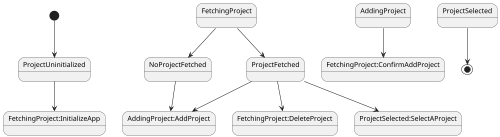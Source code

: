 @startuml HomePageState
scale 500 width

[*] --> ProjectUninitialized
ProjectUninitialized-->FetchingProject:InitializeApp
FetchingProject-->NoProjectFetched
FetchingProject-->ProjectFetched
NoProjectFetched-->AddingProject:AddProject
ProjectFetched-->AddingProject:AddProject
ProjectFetched-->FetchingProject:DeleteProject
AddingProject-->FetchingProject:ConfirmAddProject
ProjectFetched-->ProjectSelected:SelectAProject
ProjectSelected-->[*]
@enduml